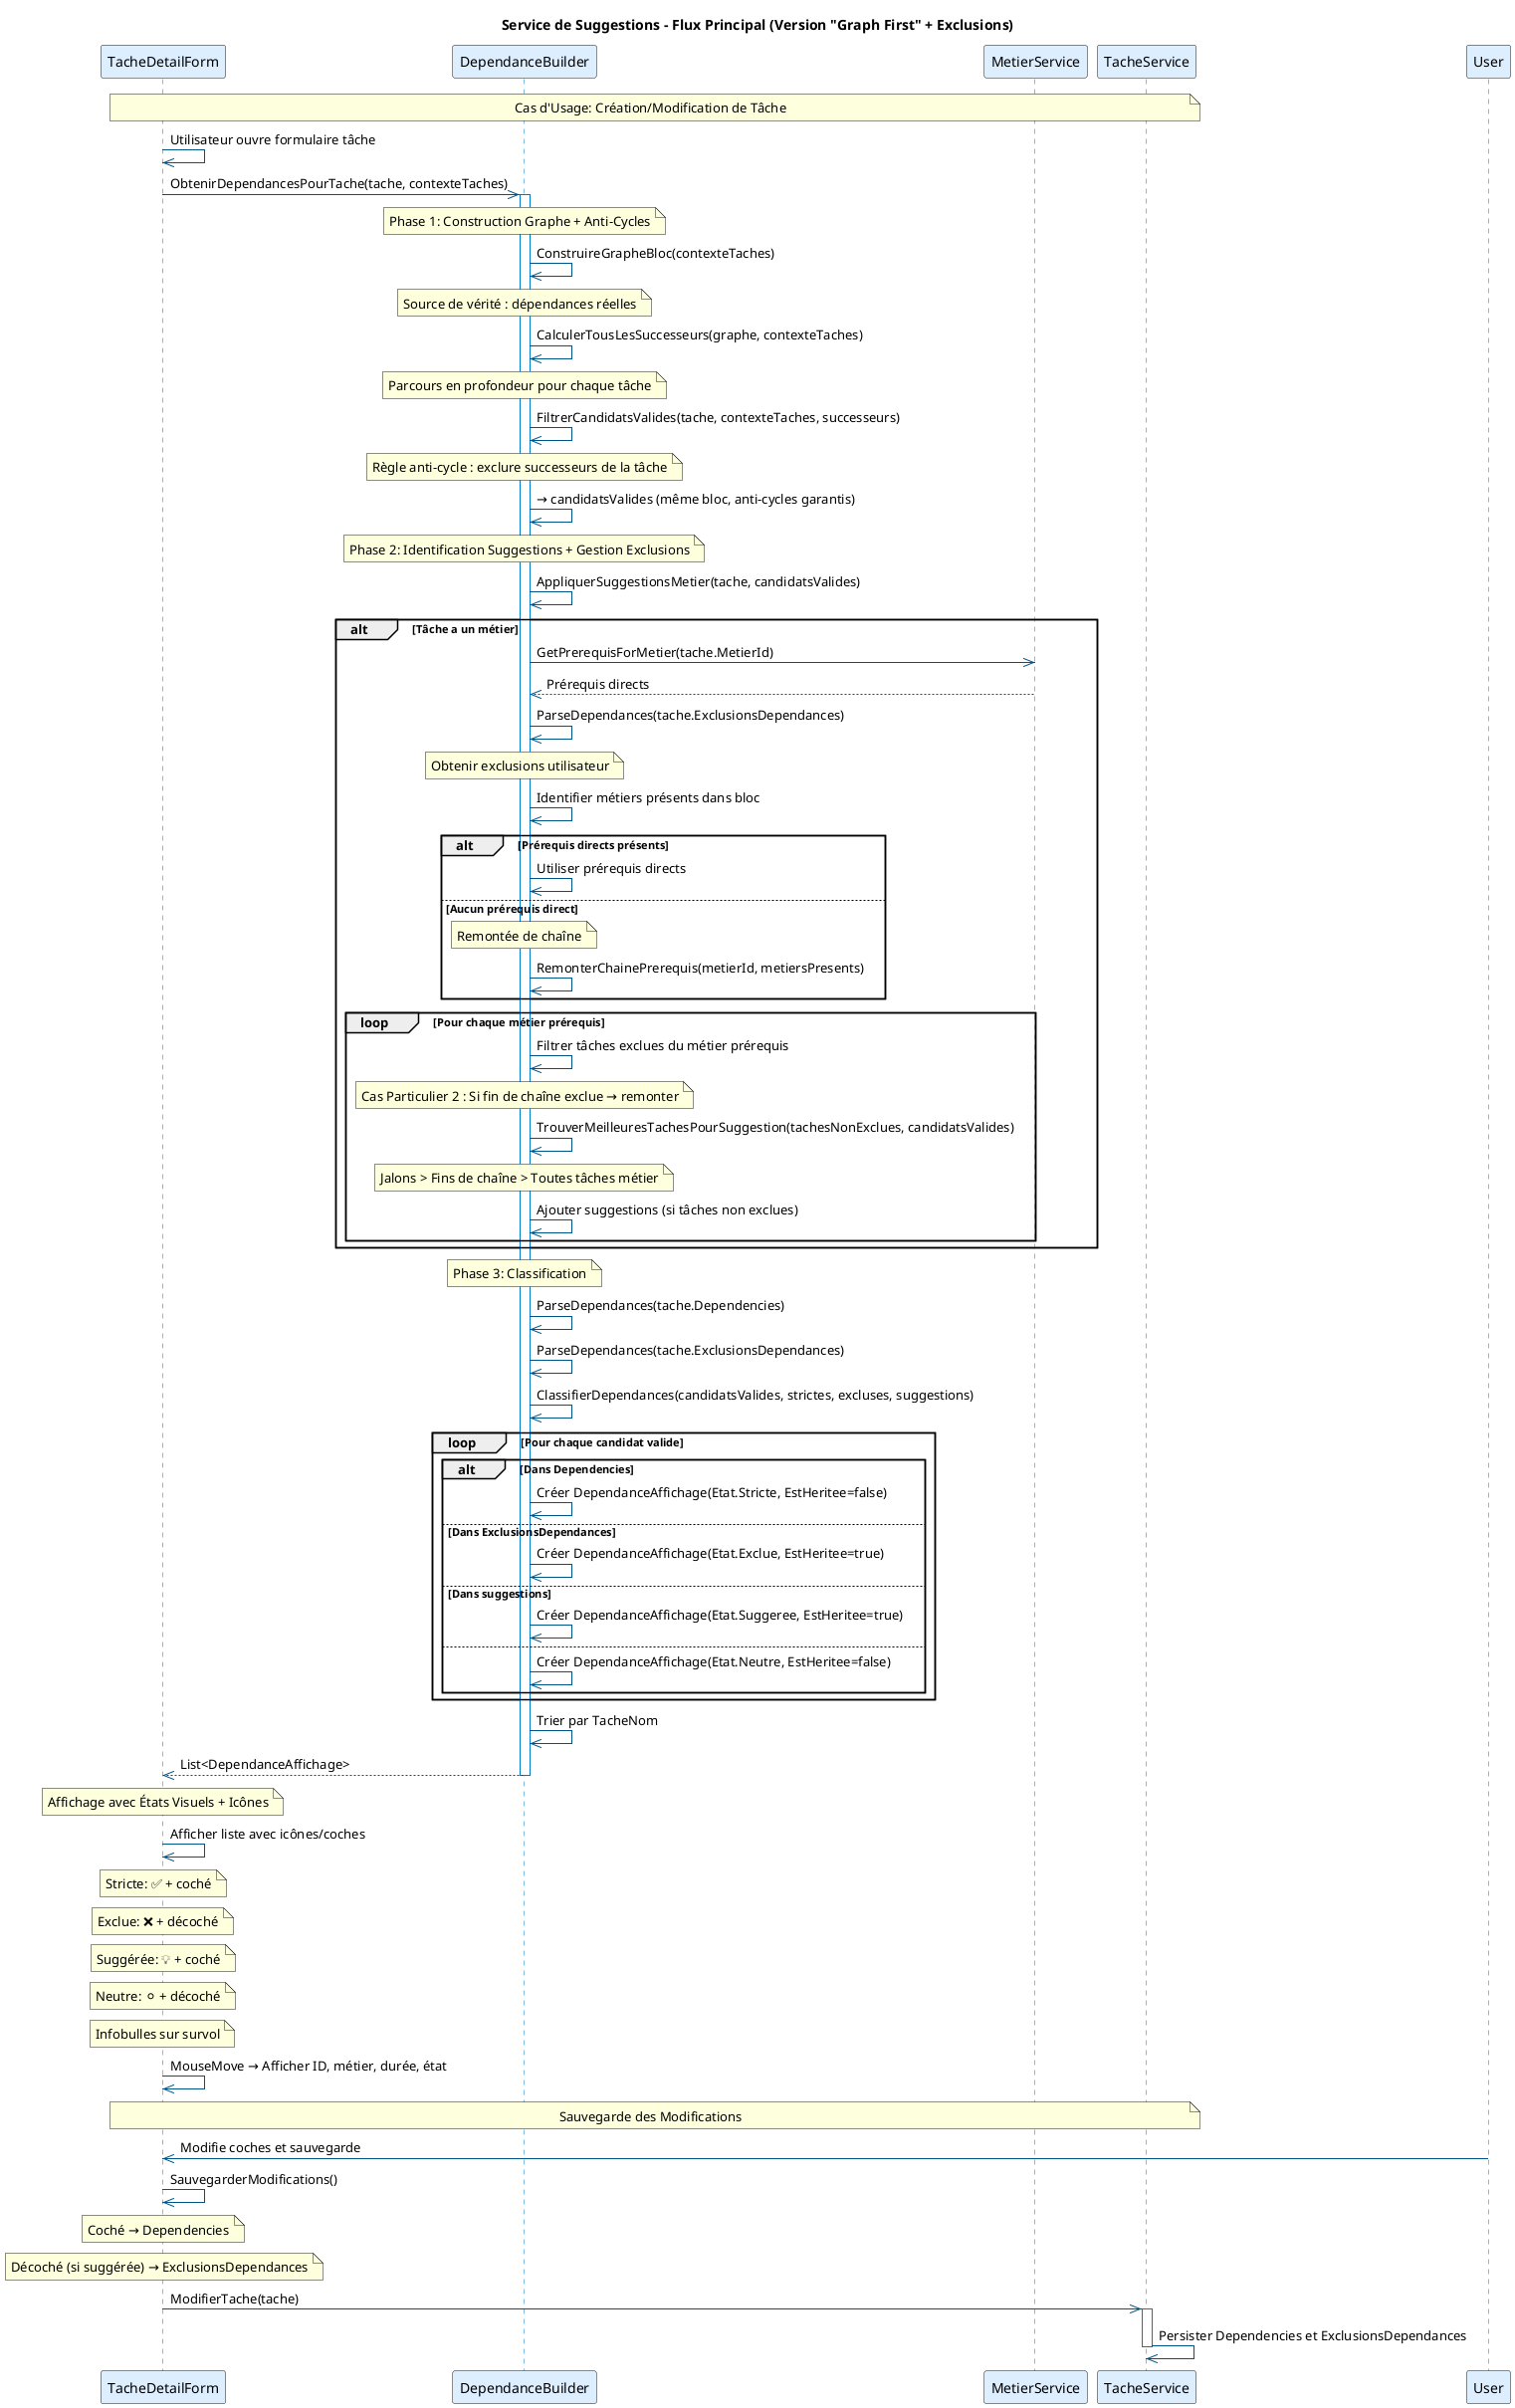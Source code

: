 @startuml
skinparam sequenceArrowColor #005588
skinparam sequenceLifeLineBorderColor #007ACC
skinparam sequenceParticipantBackgroundColor #DDEEFF

title Service de Suggestions - Flux Principal (Version "Graph First" + Exclusions)

participant UI as "TacheDetailForm"
participant DB as "DependanceBuilder"
participant MS as "MetierService"
participant TS as "TacheService"

Note over UI,TS: Cas d'Usage: Création/Modification de Tâche

UI->>UI: Utilisateur ouvre formulaire tâche
UI->>DB: ObtenirDependancesPourTache(tache, contexteTaches)
activate DB

Note over DB: Phase 1: Construction Graphe + Anti-Cycles
DB->>DB: ConstruireGrapheBloc(contexteTaches)
Note over DB: Source de vérité : dépendances réelles
DB->>DB: CalculerTousLesSuccesseurs(graphe, contexteTaches)
Note over DB: Parcours en profondeur pour chaque tâche
DB->>DB: FiltrerCandidatsValides(tache, contexteTaches, successeurs)
Note over DB: Règle anti-cycle : exclure successeurs de la tâche
DB->>DB: → candidatsValides (même bloc, anti-cycles garantis)

Note over DB: Phase 2: Identification Suggestions + Gestion Exclusions
DB->>DB: AppliquerSuggestionsMetier(tache, candidatsValides)
alt Tâche a un métier
    DB->>MS: GetPrerequisForMetier(tache.MetierId)
    MS-->>DB: Prérequis directs
    DB->>DB: ParseDependances(tache.ExclusionsDependances)
    Note over DB: Obtenir exclusions utilisateur
    DB->>DB: Identifier métiers présents dans bloc
    
    alt Prérequis directs présents
        DB->>DB: Utiliser prérequis directs
    else Aucun prérequis direct
        Note over DB: Remontée de chaîne
        DB->>DB: RemonterChainePrerequis(metierId, metiersPresents)
    end
    
    loop Pour chaque métier prérequis
        DB->>DB: Filtrer tâches exclues du métier prérequis
        Note over DB: Cas Particulier 2 : Si fin de chaîne exclue → remonter
        DB->>DB: TrouverMeilleuresTachesPourSuggestion(tachesNonExclues, candidatsValides)
        Note over DB: Jalons > Fins de chaîne > Toutes tâches métier
        DB->>DB: Ajouter suggestions (si tâches non exclues)
    end
end

Note over DB: Phase 3: Classification
DB->>DB: ParseDependances(tache.Dependencies)
DB->>DB: ParseDependances(tache.ExclusionsDependances)
DB->>DB: ClassifierDependances(candidatsValides, strictes, excluses, suggestions)

loop Pour chaque candidat valide
    alt Dans Dependencies
        DB->>DB: Créer DependanceAffichage(Etat.Stricte, EstHeritee=false)
    else Dans ExclusionsDependances
        DB->>DB: Créer DependanceAffichage(Etat.Exclue, EstHeritee=true)
    else Dans suggestions
        DB->>DB: Créer DependanceAffichage(Etat.Suggeree, EstHeritee=true)
    else
        DB->>DB: Créer DependanceAffichage(Etat.Neutre, EstHeritee=false)
    end
end

DB->>DB: Trier par TacheNom
DB-->>UI: List<DependanceAffichage>
deactivate DB

Note over UI: Affichage avec États Visuels + Icônes
UI->>UI: Afficher liste avec icônes/coches
Note over UI: Stricte: ✅ + coché
Note over UI: Exclue: ❌ + décoché  
Note over UI: Suggérée: 💡 + coché
Note over UI: Neutre: ⚪ + décoché

Note over UI: Infobulles sur survol
UI->>UI: MouseMove → Afficher ID, métier, durée, état

Note over UI,TS: Sauvegarde des Modifications
User->>UI: Modifie coches et sauvegarde
UI->>UI: SauvegarderModifications()
Note over UI: Coché → Dependencies
Note over UI: Décoché (si suggérée) → ExclusionsDependances
UI->>TS: ModifierTache(tache)
activate TS
TS->>TS: Persister Dependencies et ExclusionsDependances
deactivate TS

@enduml